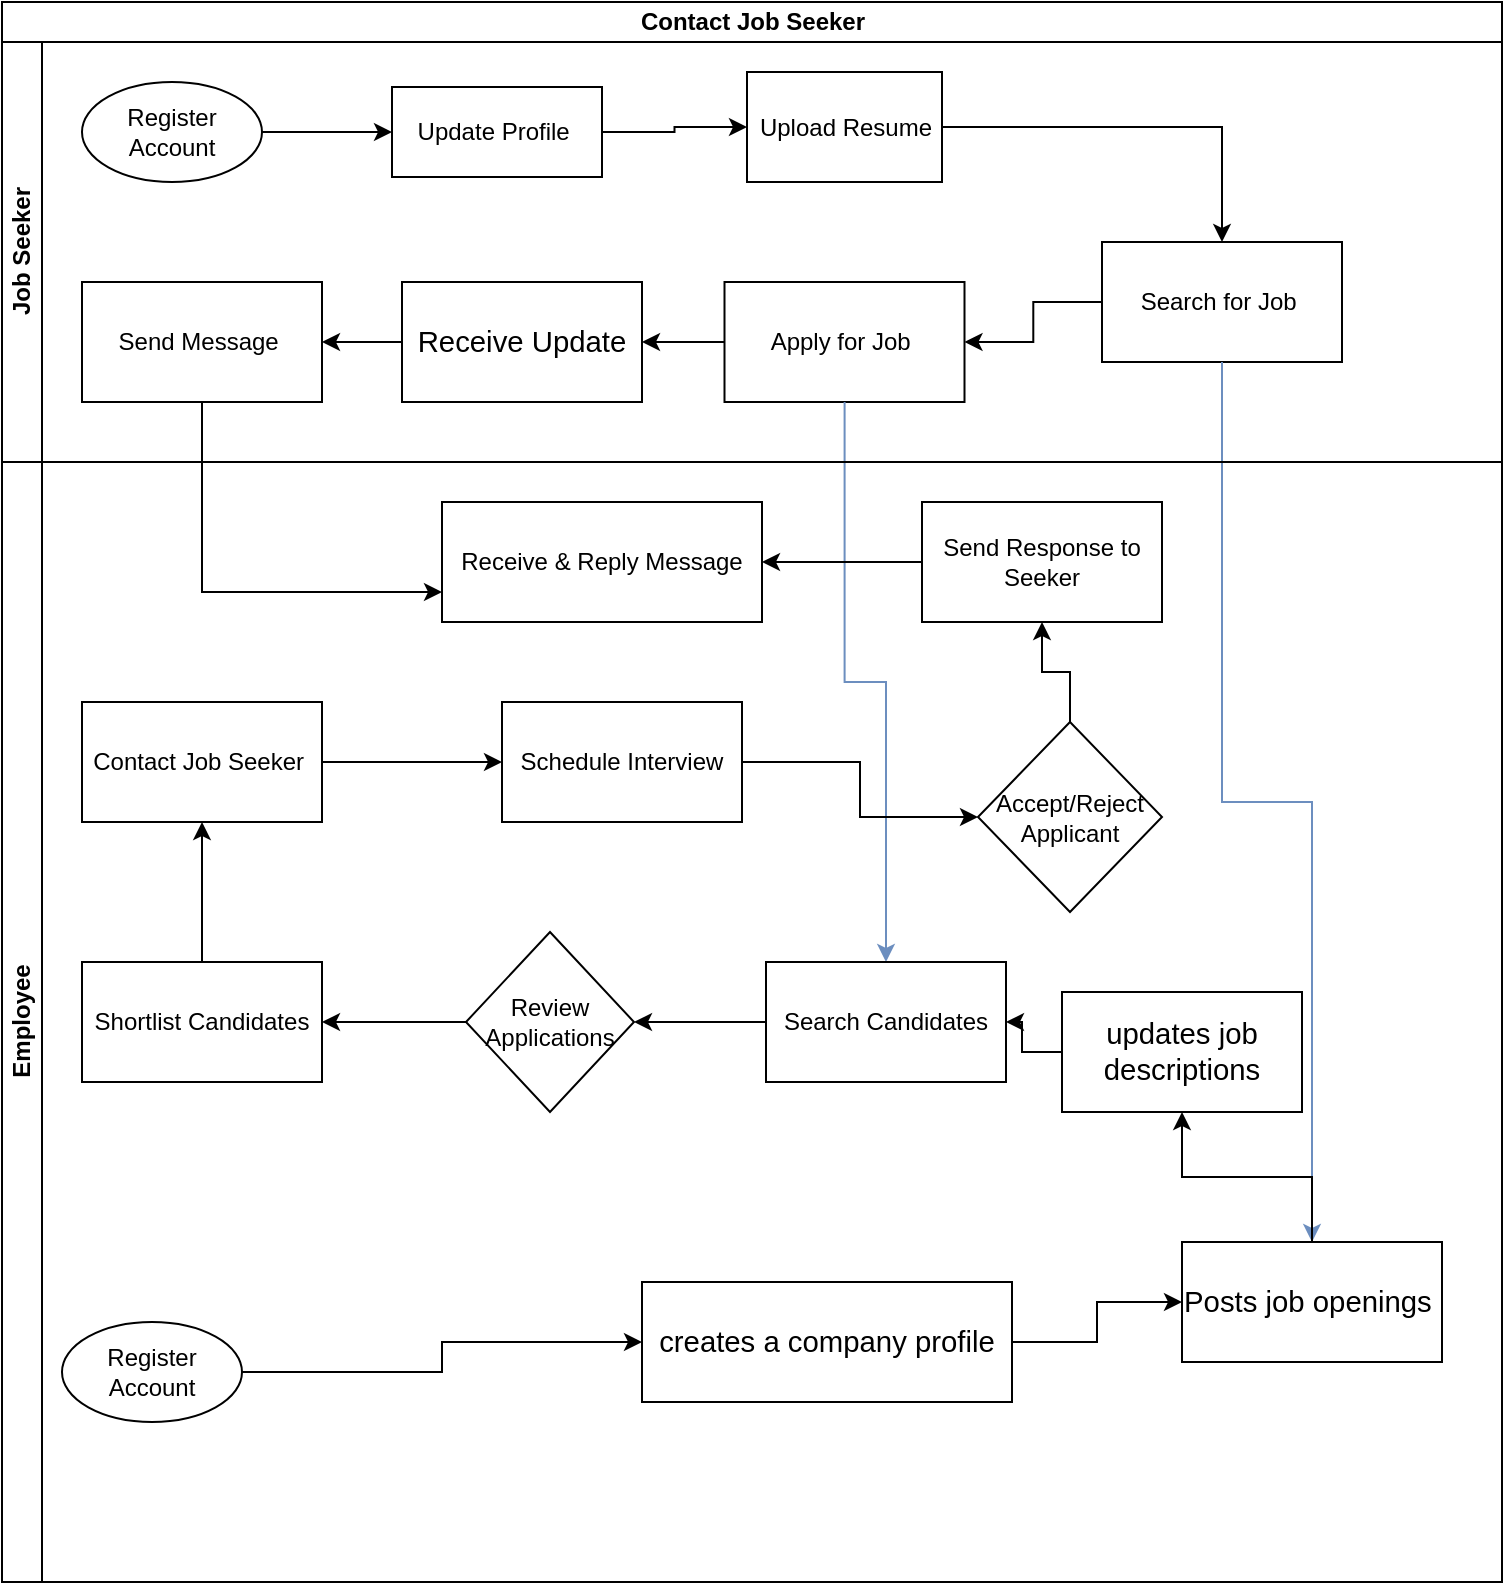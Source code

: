 <mxfile version="26.1.1">
  <diagram id="prtHgNgQTEPvFCAcTncT" name="Page-1">
    <mxGraphModel dx="1050" dy="522" grid="1" gridSize="10" guides="1" tooltips="1" connect="1" arrows="1" fold="1" page="1" pageScale="1" pageWidth="827" pageHeight="1169" math="0" shadow="0">
      <root>
        <mxCell id="0" />
        <mxCell id="1" parent="0" />
        <mxCell id="PhMuikcm6n4okIbUqbu8-10" value="Contact Job Seeker" style="swimlane;childLayout=stackLayout;resizeParent=1;resizeParentMax=0;horizontal=1;startSize=20;horizontalStack=0;html=1;" parent="1" vertex="1">
          <mxGeometry x="140" y="260" width="750" height="790" as="geometry" />
        </mxCell>
        <mxCell id="PhMuikcm6n4okIbUqbu8-11" value="Job Seeker" style="swimlane;startSize=20;horizontal=0;html=1;direction=east;" parent="PhMuikcm6n4okIbUqbu8-10" vertex="1">
          <mxGeometry y="20" width="750" height="210" as="geometry">
            <mxRectangle y="20" width="480" height="30" as="alternateBounds" />
          </mxGeometry>
        </mxCell>
        <mxCell id="PhMuikcm6n4okIbUqbu8-29" value="" style="edgeStyle=orthogonalEdgeStyle;rounded=0;orthogonalLoop=1;jettySize=auto;html=1;" parent="PhMuikcm6n4okIbUqbu8-11" source="PhMuikcm6n4okIbUqbu8-14" target="PhMuikcm6n4okIbUqbu8-28" edge="1">
          <mxGeometry relative="1" as="geometry" />
        </mxCell>
        <mxCell id="PhMuikcm6n4okIbUqbu8-14" value="Register Account" style="ellipse;whiteSpace=wrap;html=1;" parent="PhMuikcm6n4okIbUqbu8-11" vertex="1">
          <mxGeometry x="40" y="20" width="90" height="50" as="geometry" />
        </mxCell>
        <mxCell id="PhMuikcm6n4okIbUqbu8-31" value="" style="edgeStyle=orthogonalEdgeStyle;rounded=0;orthogonalLoop=1;jettySize=auto;html=1;" parent="PhMuikcm6n4okIbUqbu8-11" source="PhMuikcm6n4okIbUqbu8-28" target="PhMuikcm6n4okIbUqbu8-30" edge="1">
          <mxGeometry relative="1" as="geometry" />
        </mxCell>
        <mxCell id="PhMuikcm6n4okIbUqbu8-28" value="Update Profile&amp;nbsp;" style="whiteSpace=wrap;html=1;" parent="PhMuikcm6n4okIbUqbu8-11" vertex="1">
          <mxGeometry x="195" y="22.5" width="105" height="45" as="geometry" />
        </mxCell>
        <mxCell id="PhMuikcm6n4okIbUqbu8-34" value="" style="edgeStyle=orthogonalEdgeStyle;rounded=0;orthogonalLoop=1;jettySize=auto;html=1;" parent="PhMuikcm6n4okIbUqbu8-11" source="PhMuikcm6n4okIbUqbu8-30" target="PhMuikcm6n4okIbUqbu8-33" edge="1">
          <mxGeometry relative="1" as="geometry" />
        </mxCell>
        <mxCell id="PhMuikcm6n4okIbUqbu8-30" value="Upload Resume" style="whiteSpace=wrap;html=1;" parent="PhMuikcm6n4okIbUqbu8-11" vertex="1">
          <mxGeometry x="372.5" y="15" width="97.5" height="55" as="geometry" />
        </mxCell>
        <mxCell id="PhMuikcm6n4okIbUqbu8-36" value="" style="edgeStyle=orthogonalEdgeStyle;rounded=0;orthogonalLoop=1;jettySize=auto;html=1;" parent="PhMuikcm6n4okIbUqbu8-11" source="PhMuikcm6n4okIbUqbu8-33" target="PhMuikcm6n4okIbUqbu8-35" edge="1">
          <mxGeometry relative="1" as="geometry" />
        </mxCell>
        <mxCell id="PhMuikcm6n4okIbUqbu8-33" value="Search for Job&amp;nbsp;" style="whiteSpace=wrap;html=1;" parent="PhMuikcm6n4okIbUqbu8-11" vertex="1">
          <mxGeometry x="550" y="100" width="120" height="60" as="geometry" />
        </mxCell>
        <mxCell id="PhMuikcm6n4okIbUqbu8-70" value="" style="edgeStyle=orthogonalEdgeStyle;rounded=0;orthogonalLoop=1;jettySize=auto;html=1;" parent="PhMuikcm6n4okIbUqbu8-11" source="PhMuikcm6n4okIbUqbu8-35" target="PhMuikcm6n4okIbUqbu8-69" edge="1">
          <mxGeometry relative="1" as="geometry" />
        </mxCell>
        <mxCell id="PhMuikcm6n4okIbUqbu8-35" value="Apply for Job&amp;nbsp;" style="whiteSpace=wrap;html=1;" parent="PhMuikcm6n4okIbUqbu8-11" vertex="1">
          <mxGeometry x="361.25" y="120" width="120" height="60" as="geometry" />
        </mxCell>
        <mxCell id="PhMuikcm6n4okIbUqbu8-72" value="" style="edgeStyle=orthogonalEdgeStyle;rounded=0;orthogonalLoop=1;jettySize=auto;html=1;" parent="PhMuikcm6n4okIbUqbu8-11" source="PhMuikcm6n4okIbUqbu8-69" target="PhMuikcm6n4okIbUqbu8-71" edge="1">
          <mxGeometry relative="1" as="geometry" />
        </mxCell>
        <mxCell id="PhMuikcm6n4okIbUqbu8-69" value="&lt;span style=&quot;font-size:11.0pt;line-height:&lt;br/&gt;115%;font-family:&amp;quot;Arial&amp;quot;,sans-serif;mso-ascii-theme-font:minor-latin;&lt;br/&gt;mso-fareast-font-family:&amp;quot;Yu Gothic&amp;quot;;mso-fareast-theme-font:minor-fareast;&lt;br/&gt;mso-hansi-theme-font:minor-latin;mso-bidi-theme-font:minor-latin;mso-ansi-language:&lt;br/&gt;VI;mso-fareast-language:JA;mso-bidi-language:AR-SA&quot; lang=&quot;VI&quot;&gt;Receive Update&lt;/span&gt;" style="whiteSpace=wrap;html=1;" parent="PhMuikcm6n4okIbUqbu8-11" vertex="1">
          <mxGeometry x="200" y="120" width="120" height="60" as="geometry" />
        </mxCell>
        <mxCell id="PhMuikcm6n4okIbUqbu8-71" value="Send Message&amp;nbsp;" style="whiteSpace=wrap;html=1;" parent="PhMuikcm6n4okIbUqbu8-11" vertex="1">
          <mxGeometry x="40" y="120" width="120" height="60" as="geometry" />
        </mxCell>
        <mxCell id="PhMuikcm6n4okIbUqbu8-42" style="edgeStyle=orthogonalEdgeStyle;rounded=0;orthogonalLoop=1;jettySize=auto;html=1;fillColor=#dae8fc;strokeColor=#6c8ebf;" parent="PhMuikcm6n4okIbUqbu8-10" source="PhMuikcm6n4okIbUqbu8-33" target="PhMuikcm6n4okIbUqbu8-37" edge="1">
          <mxGeometry relative="1" as="geometry" />
        </mxCell>
        <mxCell id="PhMuikcm6n4okIbUqbu8-46" style="edgeStyle=orthogonalEdgeStyle;rounded=0;orthogonalLoop=1;jettySize=auto;html=1;fillColor=#dae8fc;strokeColor=#6c8ebf;" parent="PhMuikcm6n4okIbUqbu8-10" source="PhMuikcm6n4okIbUqbu8-35" target="PhMuikcm6n4okIbUqbu8-43" edge="1">
          <mxGeometry relative="1" as="geometry" />
        </mxCell>
        <mxCell id="PhMuikcm6n4okIbUqbu8-12" value="Employee" style="swimlane;startSize=20;horizontal=0;html=1;" parent="PhMuikcm6n4okIbUqbu8-10" vertex="1">
          <mxGeometry y="230" width="750" height="560" as="geometry" />
        </mxCell>
        <mxCell id="PhMuikcm6n4okIbUqbu8-27" value="" style="edgeStyle=orthogonalEdgeStyle;rounded=0;orthogonalLoop=1;jettySize=auto;html=1;" parent="PhMuikcm6n4okIbUqbu8-12" source="PhMuikcm6n4okIbUqbu8-25" target="PhMuikcm6n4okIbUqbu8-26" edge="1">
          <mxGeometry relative="1" as="geometry" />
        </mxCell>
        <mxCell id="PhMuikcm6n4okIbUqbu8-25" value="Register Account" style="ellipse;whiteSpace=wrap;html=1;" parent="PhMuikcm6n4okIbUqbu8-12" vertex="1">
          <mxGeometry x="30" y="430" width="90" height="50" as="geometry" />
        </mxCell>
        <mxCell id="PhMuikcm6n4okIbUqbu8-38" value="" style="edgeStyle=orthogonalEdgeStyle;rounded=0;orthogonalLoop=1;jettySize=auto;html=1;" parent="PhMuikcm6n4okIbUqbu8-12" source="PhMuikcm6n4okIbUqbu8-26" target="PhMuikcm6n4okIbUqbu8-37" edge="1">
          <mxGeometry relative="1" as="geometry" />
        </mxCell>
        <mxCell id="PhMuikcm6n4okIbUqbu8-26" value="&lt;span style=&quot;font-size:11.0pt;line-height:&lt;br/&gt;115%;font-family:&amp;quot;Arial&amp;quot;,sans-serif;mso-ascii-theme-font:minor-latin;&lt;br/&gt;mso-fareast-font-family:&amp;quot;Yu Gothic&amp;quot;;mso-fareast-theme-font:minor-fareast;&lt;br/&gt;mso-hansi-theme-font:minor-latin;mso-bidi-theme-font:minor-latin;mso-ansi-language:&lt;br/&gt;VI;mso-fareast-language:JA;mso-bidi-language:AR-SA&quot; lang=&quot;VI&quot;&gt;creates a company profile&lt;/span&gt;" style="whiteSpace=wrap;html=1;" parent="PhMuikcm6n4okIbUqbu8-12" vertex="1">
          <mxGeometry x="320" y="410" width="185" height="60" as="geometry" />
        </mxCell>
        <mxCell id="PhMuikcm6n4okIbUqbu8-41" value="" style="edgeStyle=orthogonalEdgeStyle;rounded=0;orthogonalLoop=1;jettySize=auto;html=1;" parent="PhMuikcm6n4okIbUqbu8-12" source="PhMuikcm6n4okIbUqbu8-37" target="PhMuikcm6n4okIbUqbu8-40" edge="1">
          <mxGeometry relative="1" as="geometry" />
        </mxCell>
        <mxCell id="PhMuikcm6n4okIbUqbu8-37" value="&lt;span style=&quot;font-size:11.0pt;line-height:&lt;br/&gt;115%;font-family:&amp;quot;Arial&amp;quot;,sans-serif;mso-ascii-theme-font:minor-latin;&lt;br/&gt;mso-fareast-font-family:&amp;quot;Yu Gothic&amp;quot;;mso-fareast-theme-font:minor-fareast;&lt;br/&gt;mso-hansi-theme-font:minor-latin;mso-bidi-theme-font:minor-latin;mso-ansi-language:&lt;br/&gt;VI;mso-fareast-language:JA;mso-bidi-language:AR-SA&quot; lang=&quot;VI&quot;&gt;Posts job openings&amp;nbsp;&lt;/span&gt;" style="whiteSpace=wrap;html=1;" parent="PhMuikcm6n4okIbUqbu8-12" vertex="1">
          <mxGeometry x="590" y="390" width="130" height="60" as="geometry" />
        </mxCell>
        <mxCell id="PhMuikcm6n4okIbUqbu8-44" value="" style="edgeStyle=orthogonalEdgeStyle;rounded=0;orthogonalLoop=1;jettySize=auto;html=1;" parent="PhMuikcm6n4okIbUqbu8-12" source="PhMuikcm6n4okIbUqbu8-40" target="PhMuikcm6n4okIbUqbu8-43" edge="1">
          <mxGeometry relative="1" as="geometry" />
        </mxCell>
        <mxCell id="PhMuikcm6n4okIbUqbu8-40" value="&lt;span style=&quot;font-size:11.0pt;line-height:&lt;br/&gt;115%;font-family:&amp;quot;Arial&amp;quot;,sans-serif;mso-ascii-theme-font:minor-latin;&lt;br/&gt;mso-fareast-font-family:&amp;quot;Yu Gothic&amp;quot;;mso-fareast-theme-font:minor-fareast;&lt;br/&gt;mso-hansi-theme-font:minor-latin;mso-bidi-theme-font:minor-latin;mso-ansi-language:&lt;br/&gt;VI;mso-fareast-language:JA;mso-bidi-language:AR-SA&quot; lang=&quot;VI&quot;&gt;updates job descriptions&lt;/span&gt;" style="whiteSpace=wrap;html=1;" parent="PhMuikcm6n4okIbUqbu8-12" vertex="1">
          <mxGeometry x="530" y="265" width="120" height="60" as="geometry" />
        </mxCell>
        <mxCell id="PhMuikcm6n4okIbUqbu8-50" value="" style="edgeStyle=orthogonalEdgeStyle;rounded=0;orthogonalLoop=1;jettySize=auto;html=1;" parent="PhMuikcm6n4okIbUqbu8-12" source="PhMuikcm6n4okIbUqbu8-43" target="PhMuikcm6n4okIbUqbu8-49" edge="1">
          <mxGeometry relative="1" as="geometry" />
        </mxCell>
        <mxCell id="PhMuikcm6n4okIbUqbu8-43" value="Search Candidates" style="whiteSpace=wrap;html=1;" parent="PhMuikcm6n4okIbUqbu8-12" vertex="1">
          <mxGeometry x="382" y="250" width="120" height="60" as="geometry" />
        </mxCell>
        <mxCell id="PhMuikcm6n4okIbUqbu8-52" value="" style="edgeStyle=orthogonalEdgeStyle;rounded=0;orthogonalLoop=1;jettySize=auto;html=1;" parent="PhMuikcm6n4okIbUqbu8-12" source="PhMuikcm6n4okIbUqbu8-49" target="PhMuikcm6n4okIbUqbu8-51" edge="1">
          <mxGeometry relative="1" as="geometry" />
        </mxCell>
        <mxCell id="PhMuikcm6n4okIbUqbu8-49" value="Review Applications" style="rhombus;whiteSpace=wrap;html=1;" parent="PhMuikcm6n4okIbUqbu8-12" vertex="1">
          <mxGeometry x="232" y="235" width="84" height="90" as="geometry" />
        </mxCell>
        <mxCell id="PhMuikcm6n4okIbUqbu8-54" value="" style="edgeStyle=orthogonalEdgeStyle;rounded=0;orthogonalLoop=1;jettySize=auto;html=1;" parent="PhMuikcm6n4okIbUqbu8-12" source="PhMuikcm6n4okIbUqbu8-51" target="PhMuikcm6n4okIbUqbu8-53" edge="1">
          <mxGeometry relative="1" as="geometry" />
        </mxCell>
        <mxCell id="PhMuikcm6n4okIbUqbu8-51" value="Shortlist Candidates" style="whiteSpace=wrap;html=1;" parent="PhMuikcm6n4okIbUqbu8-12" vertex="1">
          <mxGeometry x="40" y="250" width="120" height="60" as="geometry" />
        </mxCell>
        <mxCell id="PhMuikcm6n4okIbUqbu8-56" value="" style="edgeStyle=orthogonalEdgeStyle;rounded=0;orthogonalLoop=1;jettySize=auto;html=1;" parent="PhMuikcm6n4okIbUqbu8-12" source="PhMuikcm6n4okIbUqbu8-53" target="PhMuikcm6n4okIbUqbu8-55" edge="1">
          <mxGeometry relative="1" as="geometry" />
        </mxCell>
        <mxCell id="PhMuikcm6n4okIbUqbu8-53" value="Contact Job Seeker&amp;nbsp;" style="whiteSpace=wrap;html=1;" parent="PhMuikcm6n4okIbUqbu8-12" vertex="1">
          <mxGeometry x="40" y="120" width="120" height="60" as="geometry" />
        </mxCell>
        <mxCell id="PhMuikcm6n4okIbUqbu8-61" value="" style="edgeStyle=orthogonalEdgeStyle;rounded=0;orthogonalLoop=1;jettySize=auto;html=1;" parent="PhMuikcm6n4okIbUqbu8-12" source="PhMuikcm6n4okIbUqbu8-55" target="PhMuikcm6n4okIbUqbu8-60" edge="1">
          <mxGeometry relative="1" as="geometry" />
        </mxCell>
        <mxCell id="PhMuikcm6n4okIbUqbu8-55" value="Schedule Interview" style="whiteSpace=wrap;html=1;" parent="PhMuikcm6n4okIbUqbu8-12" vertex="1">
          <mxGeometry x="250" y="120" width="120" height="60" as="geometry" />
        </mxCell>
        <mxCell id="PhMuikcm6n4okIbUqbu8-63" value="" style="edgeStyle=orthogonalEdgeStyle;rounded=0;orthogonalLoop=1;jettySize=auto;html=1;" parent="PhMuikcm6n4okIbUqbu8-12" source="PhMuikcm6n4okIbUqbu8-60" target="PhMuikcm6n4okIbUqbu8-62" edge="1">
          <mxGeometry relative="1" as="geometry" />
        </mxCell>
        <mxCell id="PhMuikcm6n4okIbUqbu8-60" value="Accept/Reject Applicant" style="rhombus;whiteSpace=wrap;html=1;" parent="PhMuikcm6n4okIbUqbu8-12" vertex="1">
          <mxGeometry x="488" y="130" width="92" height="95" as="geometry" />
        </mxCell>
        <mxCell id="PhMuikcm6n4okIbUqbu8-68" value="" style="edgeStyle=orthogonalEdgeStyle;rounded=0;orthogonalLoop=1;jettySize=auto;html=1;" parent="PhMuikcm6n4okIbUqbu8-12" source="PhMuikcm6n4okIbUqbu8-62" target="PhMuikcm6n4okIbUqbu8-67" edge="1">
          <mxGeometry relative="1" as="geometry" />
        </mxCell>
        <mxCell id="PhMuikcm6n4okIbUqbu8-62" value="Send Response to Seeker" style="whiteSpace=wrap;html=1;" parent="PhMuikcm6n4okIbUqbu8-12" vertex="1">
          <mxGeometry x="460" y="20" width="120" height="60" as="geometry" />
        </mxCell>
        <mxCell id="PhMuikcm6n4okIbUqbu8-67" value="Receive &amp;amp; Reply Message" style="whiteSpace=wrap;html=1;" parent="PhMuikcm6n4okIbUqbu8-12" vertex="1">
          <mxGeometry x="220" y="20" width="160" height="60" as="geometry" />
        </mxCell>
        <mxCell id="PhMuikcm6n4okIbUqbu8-73" style="edgeStyle=orthogonalEdgeStyle;rounded=0;orthogonalLoop=1;jettySize=auto;html=1;exitX=0.5;exitY=1;exitDx=0;exitDy=0;entryX=0;entryY=0.75;entryDx=0;entryDy=0;" parent="PhMuikcm6n4okIbUqbu8-10" source="PhMuikcm6n4okIbUqbu8-71" target="PhMuikcm6n4okIbUqbu8-67" edge="1">
          <mxGeometry relative="1" as="geometry" />
        </mxCell>
      </root>
    </mxGraphModel>
  </diagram>
</mxfile>
